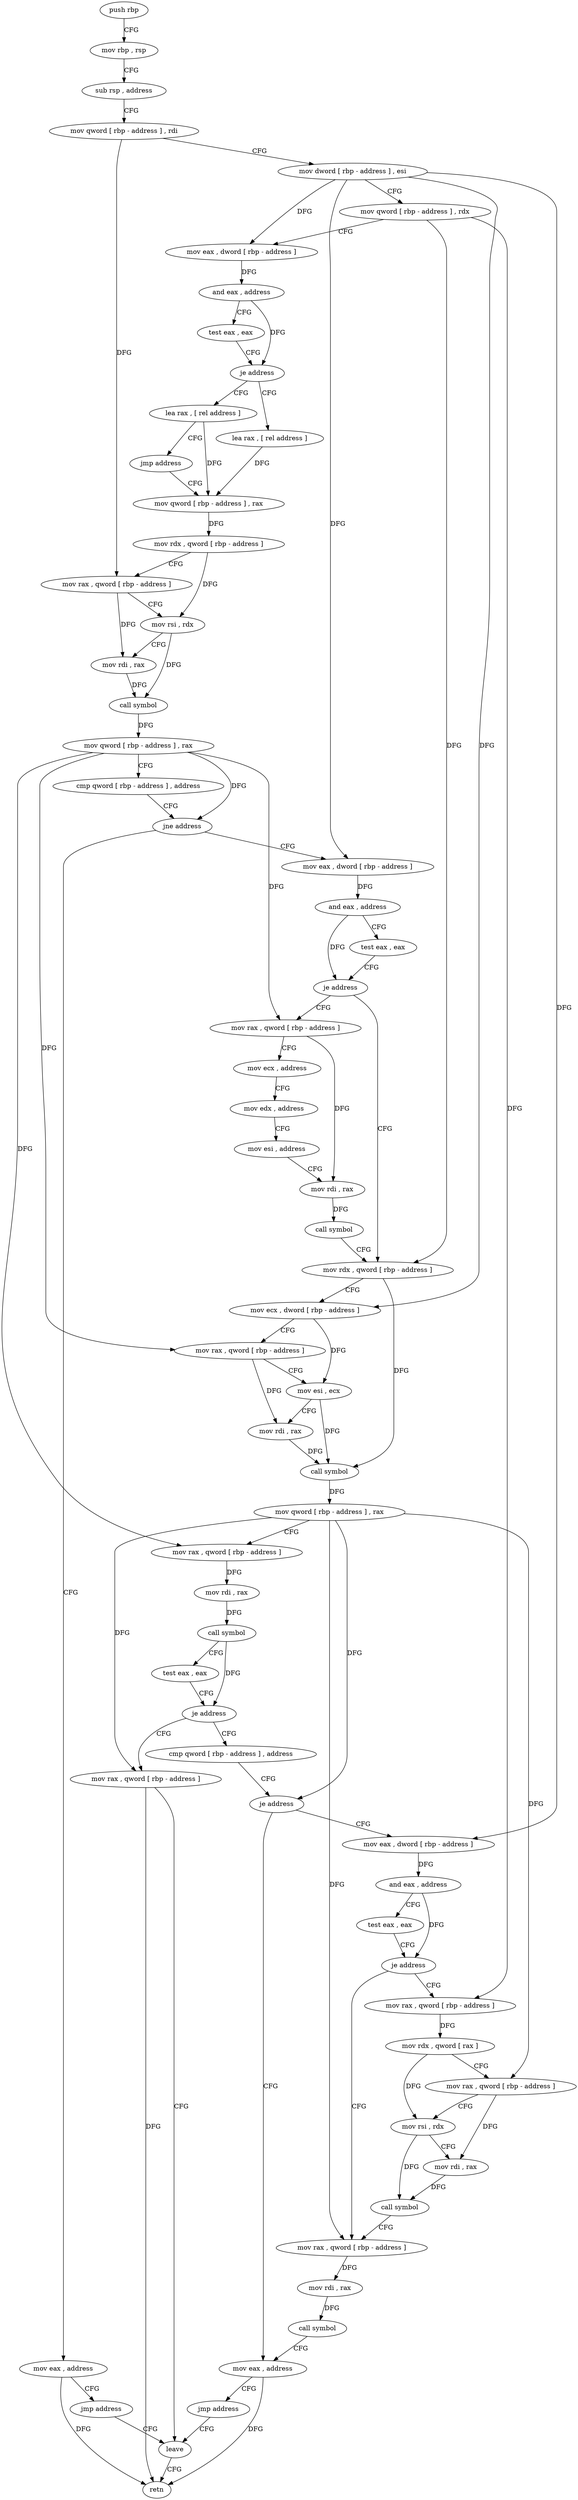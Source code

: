 digraph "func" {
"4236086" [label = "push rbp" ]
"4236087" [label = "mov rbp , rsp" ]
"4236090" [label = "sub rsp , address" ]
"4236094" [label = "mov qword [ rbp - address ] , rdi" ]
"4236098" [label = "mov dword [ rbp - address ] , esi" ]
"4236101" [label = "mov qword [ rbp - address ] , rdx" ]
"4236105" [label = "mov eax , dword [ rbp - address ]" ]
"4236108" [label = "and eax , address" ]
"4236111" [label = "test eax , eax" ]
"4236113" [label = "je address" ]
"4236124" [label = "lea rax , [ rel address ]" ]
"4236115" [label = "lea rax , [ rel address ]" ]
"4236131" [label = "mov qword [ rbp - address ] , rax" ]
"4236122" [label = "jmp address" ]
"4236175" [label = "mov eax , dword [ rbp - address ]" ]
"4236178" [label = "and eax , address" ]
"4236181" [label = "test eax , eax" ]
"4236183" [label = "je address" ]
"4236212" [label = "mov rdx , qword [ rbp - address ]" ]
"4236185" [label = "mov rax , qword [ rbp - address ]" ]
"4236165" [label = "mov eax , address" ]
"4236170" [label = "jmp address" ]
"4236315" [label = "leave" ]
"4236135" [label = "mov rdx , qword [ rbp - address ]" ]
"4236139" [label = "mov rax , qword [ rbp - address ]" ]
"4236143" [label = "mov rsi , rdx" ]
"4236146" [label = "mov rdi , rax" ]
"4236149" [label = "call symbol" ]
"4236154" [label = "mov qword [ rbp - address ] , rax" ]
"4236158" [label = "cmp qword [ rbp - address ] , address" ]
"4236163" [label = "jne address" ]
"4236216" [label = "mov ecx , dword [ rbp - address ]" ]
"4236219" [label = "mov rax , qword [ rbp - address ]" ]
"4236223" [label = "mov esi , ecx" ]
"4236225" [label = "mov rdi , rax" ]
"4236228" [label = "call symbol" ]
"4236233" [label = "mov qword [ rbp - address ] , rax" ]
"4236237" [label = "mov rax , qword [ rbp - address ]" ]
"4236241" [label = "mov rdi , rax" ]
"4236244" [label = "call symbol" ]
"4236249" [label = "test eax , eax" ]
"4236251" [label = "je address" ]
"4236311" [label = "mov rax , qword [ rbp - address ]" ]
"4236253" [label = "cmp qword [ rbp - address ] , address" ]
"4236189" [label = "mov ecx , address" ]
"4236194" [label = "mov edx , address" ]
"4236199" [label = "mov esi , address" ]
"4236204" [label = "mov rdi , rax" ]
"4236207" [label = "call symbol" ]
"4236316" [label = "retn" ]
"4236258" [label = "je address" ]
"4236304" [label = "mov eax , address" ]
"4236260" [label = "mov eax , dword [ rbp - address ]" ]
"4236309" [label = "jmp address" ]
"4236263" [label = "and eax , address" ]
"4236266" [label = "test eax , eax" ]
"4236268" [label = "je address" ]
"4236292" [label = "mov rax , qword [ rbp - address ]" ]
"4236270" [label = "mov rax , qword [ rbp - address ]" ]
"4236296" [label = "mov rdi , rax" ]
"4236299" [label = "call symbol" ]
"4236274" [label = "mov rdx , qword [ rax ]" ]
"4236277" [label = "mov rax , qword [ rbp - address ]" ]
"4236281" [label = "mov rsi , rdx" ]
"4236284" [label = "mov rdi , rax" ]
"4236287" [label = "call symbol" ]
"4236086" -> "4236087" [ label = "CFG" ]
"4236087" -> "4236090" [ label = "CFG" ]
"4236090" -> "4236094" [ label = "CFG" ]
"4236094" -> "4236098" [ label = "CFG" ]
"4236094" -> "4236139" [ label = "DFG" ]
"4236098" -> "4236101" [ label = "CFG" ]
"4236098" -> "4236105" [ label = "DFG" ]
"4236098" -> "4236175" [ label = "DFG" ]
"4236098" -> "4236216" [ label = "DFG" ]
"4236098" -> "4236260" [ label = "DFG" ]
"4236101" -> "4236105" [ label = "CFG" ]
"4236101" -> "4236212" [ label = "DFG" ]
"4236101" -> "4236270" [ label = "DFG" ]
"4236105" -> "4236108" [ label = "DFG" ]
"4236108" -> "4236111" [ label = "CFG" ]
"4236108" -> "4236113" [ label = "DFG" ]
"4236111" -> "4236113" [ label = "CFG" ]
"4236113" -> "4236124" [ label = "CFG" ]
"4236113" -> "4236115" [ label = "CFG" ]
"4236124" -> "4236131" [ label = "DFG" ]
"4236115" -> "4236122" [ label = "CFG" ]
"4236115" -> "4236131" [ label = "DFG" ]
"4236131" -> "4236135" [ label = "DFG" ]
"4236122" -> "4236131" [ label = "CFG" ]
"4236175" -> "4236178" [ label = "DFG" ]
"4236178" -> "4236181" [ label = "CFG" ]
"4236178" -> "4236183" [ label = "DFG" ]
"4236181" -> "4236183" [ label = "CFG" ]
"4236183" -> "4236212" [ label = "CFG" ]
"4236183" -> "4236185" [ label = "CFG" ]
"4236212" -> "4236216" [ label = "CFG" ]
"4236212" -> "4236228" [ label = "DFG" ]
"4236185" -> "4236189" [ label = "CFG" ]
"4236185" -> "4236204" [ label = "DFG" ]
"4236165" -> "4236170" [ label = "CFG" ]
"4236165" -> "4236316" [ label = "DFG" ]
"4236170" -> "4236315" [ label = "CFG" ]
"4236315" -> "4236316" [ label = "CFG" ]
"4236135" -> "4236139" [ label = "CFG" ]
"4236135" -> "4236143" [ label = "DFG" ]
"4236139" -> "4236143" [ label = "CFG" ]
"4236139" -> "4236146" [ label = "DFG" ]
"4236143" -> "4236146" [ label = "CFG" ]
"4236143" -> "4236149" [ label = "DFG" ]
"4236146" -> "4236149" [ label = "DFG" ]
"4236149" -> "4236154" [ label = "DFG" ]
"4236154" -> "4236158" [ label = "CFG" ]
"4236154" -> "4236163" [ label = "DFG" ]
"4236154" -> "4236219" [ label = "DFG" ]
"4236154" -> "4236237" [ label = "DFG" ]
"4236154" -> "4236185" [ label = "DFG" ]
"4236158" -> "4236163" [ label = "CFG" ]
"4236163" -> "4236175" [ label = "CFG" ]
"4236163" -> "4236165" [ label = "CFG" ]
"4236216" -> "4236219" [ label = "CFG" ]
"4236216" -> "4236223" [ label = "DFG" ]
"4236219" -> "4236223" [ label = "CFG" ]
"4236219" -> "4236225" [ label = "DFG" ]
"4236223" -> "4236225" [ label = "CFG" ]
"4236223" -> "4236228" [ label = "DFG" ]
"4236225" -> "4236228" [ label = "DFG" ]
"4236228" -> "4236233" [ label = "DFG" ]
"4236233" -> "4236237" [ label = "CFG" ]
"4236233" -> "4236311" [ label = "DFG" ]
"4236233" -> "4236258" [ label = "DFG" ]
"4236233" -> "4236292" [ label = "DFG" ]
"4236233" -> "4236277" [ label = "DFG" ]
"4236237" -> "4236241" [ label = "DFG" ]
"4236241" -> "4236244" [ label = "DFG" ]
"4236244" -> "4236249" [ label = "CFG" ]
"4236244" -> "4236251" [ label = "DFG" ]
"4236249" -> "4236251" [ label = "CFG" ]
"4236251" -> "4236311" [ label = "CFG" ]
"4236251" -> "4236253" [ label = "CFG" ]
"4236311" -> "4236315" [ label = "CFG" ]
"4236311" -> "4236316" [ label = "DFG" ]
"4236253" -> "4236258" [ label = "CFG" ]
"4236189" -> "4236194" [ label = "CFG" ]
"4236194" -> "4236199" [ label = "CFG" ]
"4236199" -> "4236204" [ label = "CFG" ]
"4236204" -> "4236207" [ label = "DFG" ]
"4236207" -> "4236212" [ label = "CFG" ]
"4236258" -> "4236304" [ label = "CFG" ]
"4236258" -> "4236260" [ label = "CFG" ]
"4236304" -> "4236309" [ label = "CFG" ]
"4236304" -> "4236316" [ label = "DFG" ]
"4236260" -> "4236263" [ label = "DFG" ]
"4236309" -> "4236315" [ label = "CFG" ]
"4236263" -> "4236266" [ label = "CFG" ]
"4236263" -> "4236268" [ label = "DFG" ]
"4236266" -> "4236268" [ label = "CFG" ]
"4236268" -> "4236292" [ label = "CFG" ]
"4236268" -> "4236270" [ label = "CFG" ]
"4236292" -> "4236296" [ label = "DFG" ]
"4236270" -> "4236274" [ label = "DFG" ]
"4236296" -> "4236299" [ label = "DFG" ]
"4236299" -> "4236304" [ label = "CFG" ]
"4236274" -> "4236277" [ label = "CFG" ]
"4236274" -> "4236281" [ label = "DFG" ]
"4236277" -> "4236281" [ label = "CFG" ]
"4236277" -> "4236284" [ label = "DFG" ]
"4236281" -> "4236284" [ label = "CFG" ]
"4236281" -> "4236287" [ label = "DFG" ]
"4236284" -> "4236287" [ label = "DFG" ]
"4236287" -> "4236292" [ label = "CFG" ]
}
